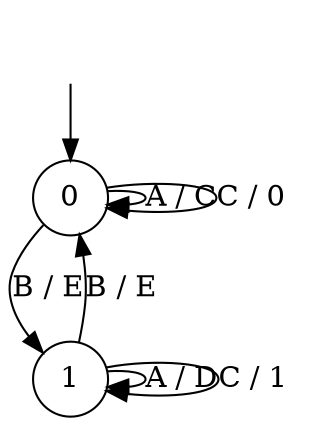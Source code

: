 digraph g {
__start0 [label="" shape="none"];

	s0 [shape="circle" label="0"];
	s1 [shape="circle" label="1"];
	s0 -> s0 [label="A / C"];
	s0 -> s1 [label="B / E"];
	s0 -> s0 [label="C / 0"];
	s1 -> s1 [label="A / D"];
	s1 -> s0 [label="B / E"];
	s1 -> s1 [label="C / 1"];

__start0 -> s0;
}
